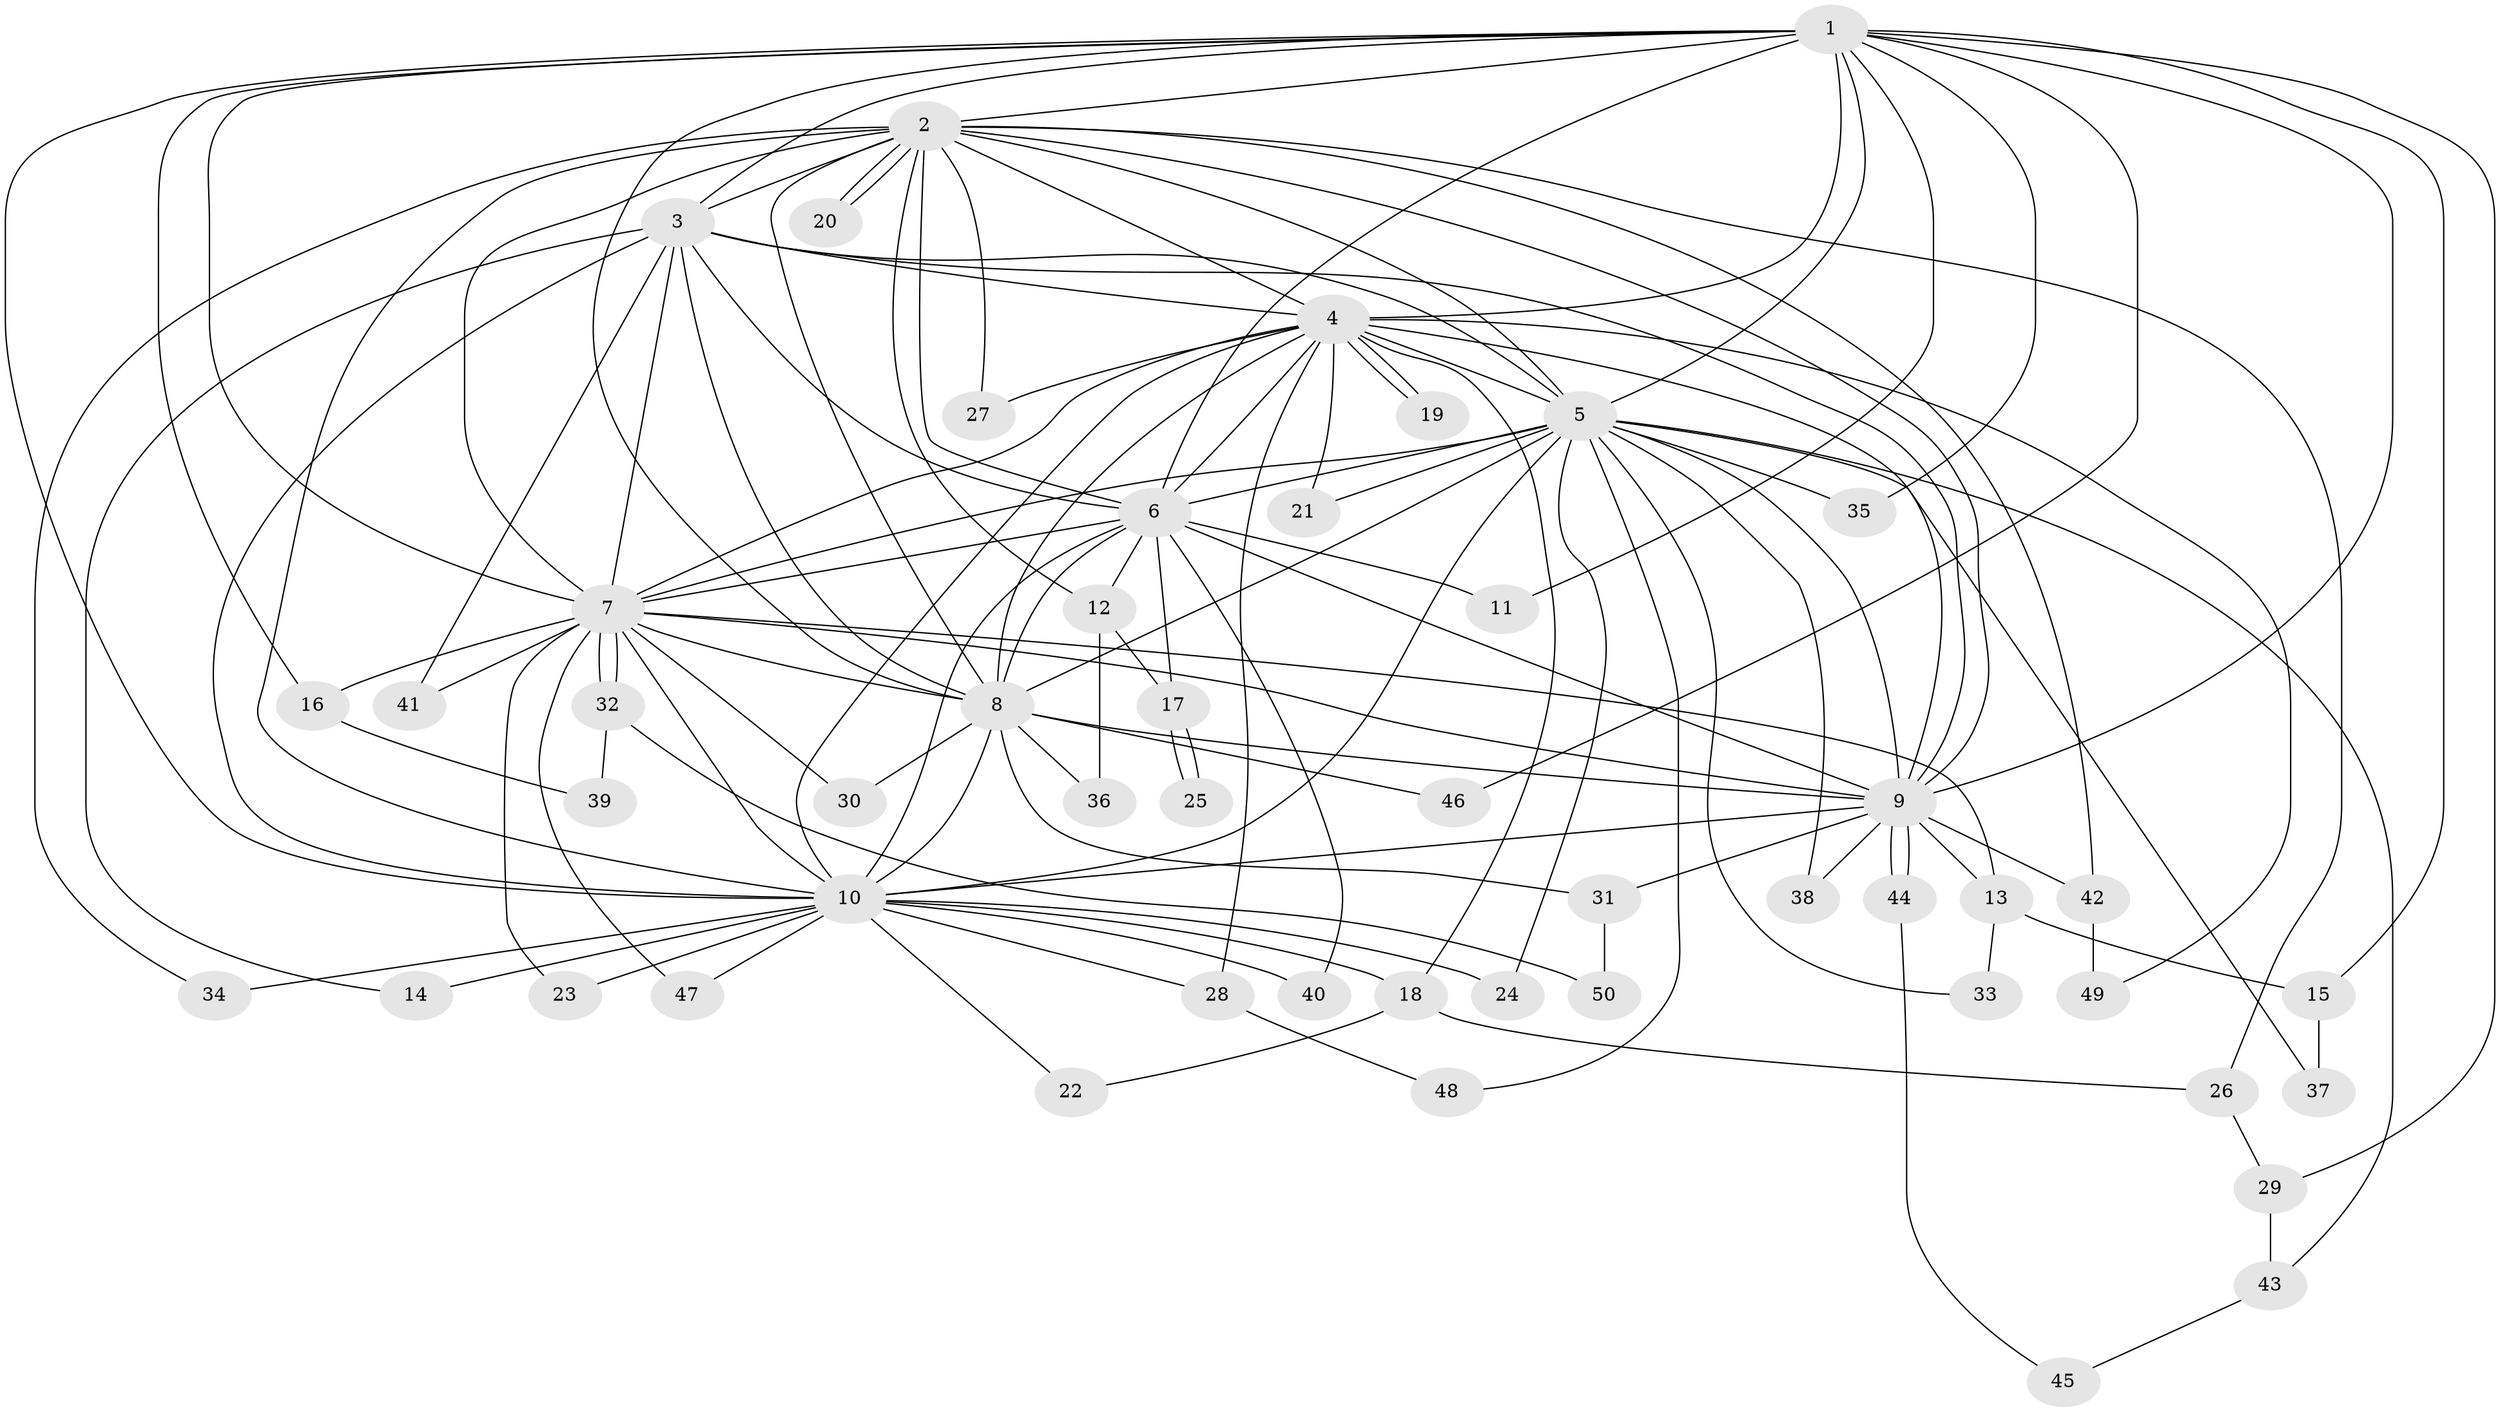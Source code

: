 // Generated by graph-tools (version 1.1) at 2025/01/03/09/25 03:01:29]
// undirected, 50 vertices, 125 edges
graph export_dot {
graph [start="1"]
  node [color=gray90,style=filled];
  1;
  2;
  3;
  4;
  5;
  6;
  7;
  8;
  9;
  10;
  11;
  12;
  13;
  14;
  15;
  16;
  17;
  18;
  19;
  20;
  21;
  22;
  23;
  24;
  25;
  26;
  27;
  28;
  29;
  30;
  31;
  32;
  33;
  34;
  35;
  36;
  37;
  38;
  39;
  40;
  41;
  42;
  43;
  44;
  45;
  46;
  47;
  48;
  49;
  50;
  1 -- 2;
  1 -- 3;
  1 -- 4;
  1 -- 5;
  1 -- 6;
  1 -- 7;
  1 -- 8;
  1 -- 9;
  1 -- 10;
  1 -- 11;
  1 -- 15;
  1 -- 16;
  1 -- 29;
  1 -- 35;
  1 -- 46;
  2 -- 3;
  2 -- 4;
  2 -- 5;
  2 -- 6;
  2 -- 7;
  2 -- 8;
  2 -- 9;
  2 -- 10;
  2 -- 12;
  2 -- 20;
  2 -- 20;
  2 -- 26;
  2 -- 27;
  2 -- 34;
  2 -- 42;
  3 -- 4;
  3 -- 5;
  3 -- 6;
  3 -- 7;
  3 -- 8;
  3 -- 9;
  3 -- 10;
  3 -- 14;
  3 -- 41;
  4 -- 5;
  4 -- 6;
  4 -- 7;
  4 -- 8;
  4 -- 9;
  4 -- 10;
  4 -- 18;
  4 -- 19;
  4 -- 19;
  4 -- 21;
  4 -- 27;
  4 -- 28;
  4 -- 49;
  5 -- 6;
  5 -- 7;
  5 -- 8;
  5 -- 9;
  5 -- 10;
  5 -- 21;
  5 -- 24;
  5 -- 33;
  5 -- 35;
  5 -- 37;
  5 -- 38;
  5 -- 43;
  5 -- 48;
  6 -- 7;
  6 -- 8;
  6 -- 9;
  6 -- 10;
  6 -- 11;
  6 -- 12;
  6 -- 17;
  6 -- 40;
  7 -- 8;
  7 -- 9;
  7 -- 10;
  7 -- 13;
  7 -- 16;
  7 -- 23;
  7 -- 30;
  7 -- 32;
  7 -- 32;
  7 -- 41;
  7 -- 47;
  8 -- 9;
  8 -- 10;
  8 -- 30;
  8 -- 31;
  8 -- 36;
  8 -- 46;
  9 -- 10;
  9 -- 13;
  9 -- 31;
  9 -- 38;
  9 -- 42;
  9 -- 44;
  9 -- 44;
  10 -- 14;
  10 -- 18;
  10 -- 22;
  10 -- 23;
  10 -- 24;
  10 -- 28;
  10 -- 34;
  10 -- 40;
  10 -- 47;
  12 -- 17;
  12 -- 36;
  13 -- 15;
  13 -- 33;
  15 -- 37;
  16 -- 39;
  17 -- 25;
  17 -- 25;
  18 -- 22;
  18 -- 26;
  26 -- 29;
  28 -- 48;
  29 -- 43;
  31 -- 50;
  32 -- 39;
  32 -- 50;
  42 -- 49;
  43 -- 45;
  44 -- 45;
}
